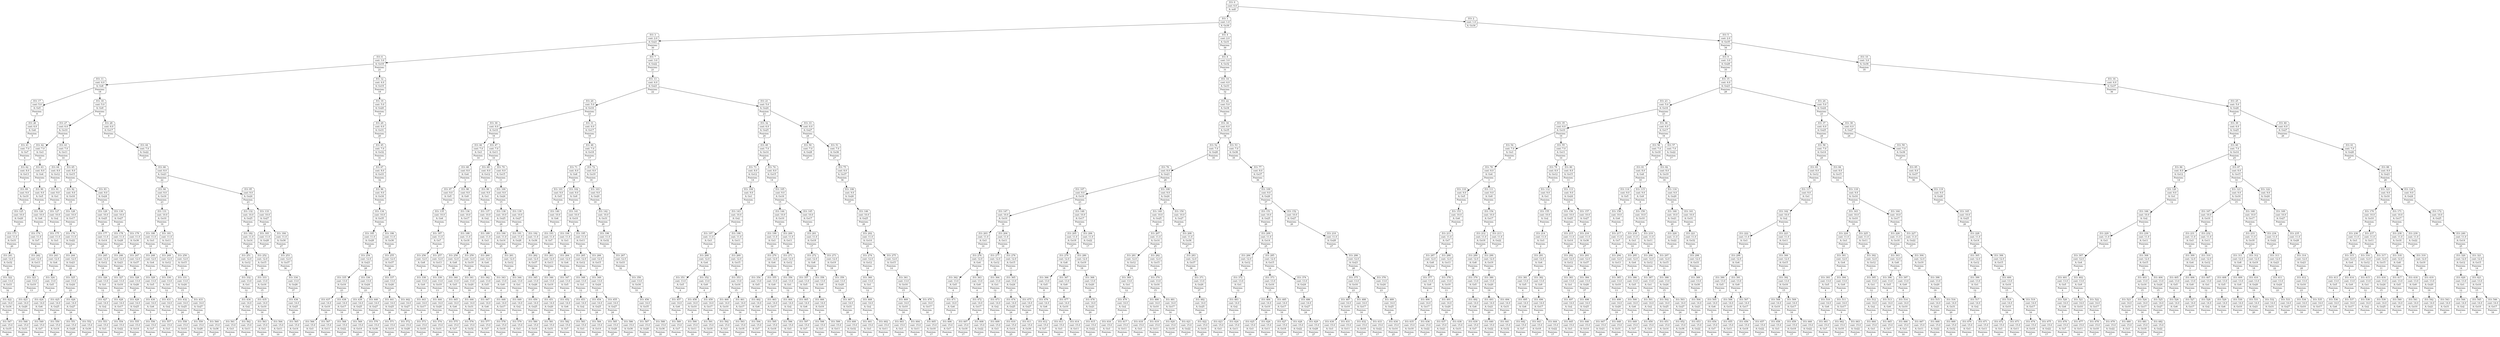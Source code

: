 digraph g {
node [shape = Mrecord];
nodo0[label="{EO: 0|cost: 0.0|A: null}"]
nodo1[label="{EO: 1|cost: 1.0|A: Go30}"]
nodo3[label="{EO: 3|cost: 2.0|A: Go21|Posicion:\n30}"]
nodo6[label="{EO: 6|cost: 3.0|A: Go18|Posicion:\n21}"]
nodo11[label="{EO: 11|cost: 4.0|A: Go8|Posicion:\n18}"]
nodo17[label="{EO: 17|cost: 5.0|A: Go5|Posicion:\n8}"]
nodo26[label="{EO: 26|cost: 6.0|A: Go6|Posicion:\n5}"]
nodo41[label="{EO: 41|cost: 7.0|A: Go7|Posicion:\n6}"]
nodo62[label="{EO: 62|cost: 8.0|A: Go13|Posicion:\n7}"]
nodo89[label="{EO: 89|cost: 9.0|A: Go19|Posicion:\n13}"]
nodo125[label="{EO: 125|cost: 10.0|A: Go20|Posicion:\n19}"]
nodo173[label="{EO: 173|cost: 11.0|A: Go31|Posicion:\n20}"]
nodo241[label="{EO: 241|cost: 12.0|A: Go32|Posicion:\n31}"]
nodo322[label="{EO: 322|cost: 13.0|A: Go33|Posicion:\n32}"]
nodo422[label="{EO: 422|cost: 14.0|A: Go34|Posicion:\n33}"]
nodo547[label="{EO: 547|cost: 15.0|A: Go35|Posicion:\n34}"]

nodo422 -> nodo547;

nodo322 -> nodo422;

nodo241 -> nodo322;

nodo173 -> nodo241;

nodo125 -> nodo173;

nodo89 -> nodo125;

nodo62 -> nodo89;

nodo41 -> nodo62;

nodo26 -> nodo41;

nodo17 -> nodo26;

nodo11 -> nodo17;
nodo18[label="{EO: 18|cost: 5.0|A: Go9|Posicion:\n8}"]
nodo27[label="{EO: 27|cost: 6.0|A: Go10|Posicion:\n9}"]
nodo42[label="{EO: 42|cost: 7.0|A: Go3|Posicion:\n10}"]
nodo63[label="{EO: 63|cost: 8.0|A: Go4|Posicion:\n3}"]
nodo90[label="{EO: 90|cost: 9.0|A: Go5|Posicion:\n4}"]
nodo126[label="{EO: 126|cost: 10.0|A: Go6|Posicion:\n5}"]
nodo174[label="{EO: 174|cost: 11.0|A: Go7|Posicion:\n6}"]
nodo242[label="{EO: 242|cost: 12.0|A: Go13|Posicion:\n7}"]
nodo323[label="{EO: 323|cost: 13.0|A: Go19|Posicion:\n13}"]
nodo423[label="{EO: 423|cost: 14.0|A: Go20|Posicion:\n19}"]
nodo548[label="{EO: 548|cost: 15.0|A: Go31|Posicion:\n20}"]

nodo423 -> nodo548;

nodo323 -> nodo423;

nodo242 -> nodo323;

nodo174 -> nodo242;

nodo126 -> nodo174;

nodo90 -> nodo126;

nodo63 -> nodo90;

nodo42 -> nodo63;

nodo27 -> nodo42;
nodo43[label="{EO: 43|cost: 7.0|A: Go11|Posicion:\n10}"]
nodo64[label="{EO: 64|cost: 8.0|A: Go12|Posicion:\n11}"]
nodo91[label="{EO: 91|cost: 9.0|A: Go1|Posicion:\n12}"]
nodo127[label="{EO: 127|cost: 10.0|A: Go2|Posicion:\n1}"]
nodo175[label="{EO: 175|cost: 11.0|A: Go3|Posicion:\n2}"]
nodo243[label="{EO: 243|cost: 12.0|A: Go4|Posicion:\n3}"]
nodo324[label="{EO: 324|cost: 13.0|A: Go5|Posicion:\n4}"]
nodo424[label="{EO: 424|cost: 14.0|A: Go6|Posicion:\n5}"]
nodo549[label="{EO: 549|cost: 15.0|A: Go7|Posicion:\n6}"]

nodo424 -> nodo549;

nodo324 -> nodo424;

nodo243 -> nodo324;

nodo175 -> nodo243;

nodo127 -> nodo175;

nodo91 -> nodo127;

nodo64 -> nodo91;

nodo43 -> nodo64;
nodo65[label="{EO: 65|cost: 8.0|A: Go15|Posicion:\n11}"]
nodo92[label="{EO: 92|cost: 9.0|A: Go16|Posicion:\n15}"]
nodo128[label="{EO: 128|cost: 10.0|A: Go17|Posicion:\n16}"]
nodo176[label="{EO: 176|cost: 11.0|A: Go22|Posicion:\n17}"]
nodo244[label="{EO: 244|cost: 12.0|A: Go23|Posicion:\n22}"]
nodo325[label="{EO: 325|cost: 13.0|A: Go24|Posicion:\n23}"]
nodo425[label="{EO: 425|cost: 14.0|A: Go25|Posicion:\n24}"]
nodo550[label="{EO: 550|cost: 15.0|A: Go14|Posicion:\n25}"]

nodo425 -> nodo550;

nodo325 -> nodo425;
nodo426[label="{EO: 426|cost: 14.0|A: Go27|Posicion:\n24}"]
nodo551[label="{EO: 551|cost: 15.0|A: Go28|Posicion:\n27}"]

nodo426 -> nodo551;
nodo552[label="{EO: 552|cost: 15.0|A: Go36|Posicion:\n27}"]

nodo426 -> nodo552;

nodo325 -> nodo426;

nodo244 -> nodo325;

nodo176 -> nodo244;

nodo128 -> nodo176;

nodo92 -> nodo128;

nodo65 -> nodo92;
nodo93[label="{EO: 93|cost: 9.0|A: Go24|Posicion:\n15}"]
nodo129[label="{EO: 129|cost: 10.0|A: Go25|Posicion:\n24}"]
nodo177[label="{EO: 177|cost: 11.0|A: Go14|Posicion:\n25}"]
nodo245[label="{EO: 245|cost: 12.0|A: Go12|Posicion:\n14}"]
nodo326[label="{EO: 326|cost: 13.0|A: Go1|Posicion:\n12}"]
nodo427[label="{EO: 427|cost: 14.0|A: Go2|Posicion:\n1}"]
nodo553[label="{EO: 553|cost: 15.0|A: Go3|Posicion:\n2}"]

nodo427 -> nodo553;

nodo326 -> nodo427;

nodo245 -> nodo326;

nodo177 -> nodo245;

nodo129 -> nodo177;

nodo93 -> nodo129;
nodo130[label="{EO: 130|cost: 10.0|A: Go27|Posicion:\n24}"]
nodo178[label="{EO: 178|cost: 11.0|A: Go28|Posicion:\n27}"]
nodo246[label="{EO: 246|cost: 12.0|A: Go23|Posicion:\n28}"]
nodo327[label="{EO: 327|cost: 13.0|A: Go16|Posicion:\n23}"]
nodo428[label="{EO: 428|cost: 14.0|A: Go17|Posicion:\n16}"]
nodo554[label="{EO: 554|cost: 15.0|A: Go22|Posicion:\n17}"]

nodo428 -> nodo554;

nodo327 -> nodo428;

nodo246 -> nodo327;

nodo178 -> nodo246;

nodo130 -> nodo178;
nodo179[label="{EO: 179|cost: 11.0|A: Go36|Posicion:\n27}"]
nodo247[label="{EO: 247|cost: 12.0|A: Go37|Posicion:\n36}"]
nodo328[label="{EO: 328|cost: 13.0|A: Go26|Posicion:\n37}"]
nodo429[label="{EO: 429|cost: 14.0|A: Go25|Posicion:\n26}"]
nodo555[label="{EO: 555|cost: 15.0|A: Go14|Posicion:\n25}"]

nodo429 -> nodo555;

nodo328 -> nodo429;

nodo247 -> nodo328;

nodo179 -> nodo247;

nodo130 -> nodo179;

nodo93 -> nodo130;

nodo65 -> nodo93;

nodo43 -> nodo65;

nodo27 -> nodo43;

nodo18 -> nodo27;
nodo28[label="{EO: 28|cost: 6.0|A: Go17|Posicion:\n9}"]
nodo44[label="{EO: 44|cost: 7.0|A: Go22|Posicion:\n17}"]
nodo66[label="{EO: 66|cost: 8.0|A: Go23|Posicion:\n22}"]
nodo94[label="{EO: 94|cost: 9.0|A: Go16|Posicion:\n23}"]
nodo131[label="{EO: 131|cost: 10.0|A: Go10|Posicion:\n16}"]
nodo180[label="{EO: 180|cost: 11.0|A: Go3|Posicion:\n10}"]
nodo248[label="{EO: 248|cost: 12.0|A: Go4|Posicion:\n3}"]
nodo329[label="{EO: 329|cost: 13.0|A: Go5|Posicion:\n4}"]
nodo430[label="{EO: 430|cost: 14.0|A: Go6|Posicion:\n5}"]
nodo556[label="{EO: 556|cost: 15.0|A: Go7|Posicion:\n6}"]

nodo430 -> nodo556;

nodo329 -> nodo430;

nodo248 -> nodo329;

nodo180 -> nodo248;

nodo131 -> nodo180;
nodo181[label="{EO: 181|cost: 11.0|A: Go11|Posicion:\n10}"]
nodo249[label="{EO: 249|cost: 12.0|A: Go12|Posicion:\n11}"]
nodo330[label="{EO: 330|cost: 13.0|A: Go1|Posicion:\n12}"]
nodo431[label="{EO: 431|cost: 14.0|A: Go2|Posicion:\n1}"]
nodo557[label="{EO: 557|cost: 15.0|A: Go3|Posicion:\n2}"]

nodo431 -> nodo557;

nodo330 -> nodo431;

nodo249 -> nodo330;

nodo181 -> nodo249;
nodo250[label="{EO: 250|cost: 12.0|A: Go15|Posicion:\n11}"]
nodo331[label="{EO: 331|cost: 13.0|A: Go24|Posicion:\n15}"]
nodo432[label="{EO: 432|cost: 14.0|A: Go25|Posicion:\n24}"]
nodo558[label="{EO: 558|cost: 15.0|A: Go14|Posicion:\n25}"]

nodo432 -> nodo558;

nodo331 -> nodo432;
nodo433[label="{EO: 433|cost: 14.0|A: Go27|Posicion:\n24}"]
nodo559[label="{EO: 559|cost: 15.0|A: Go28|Posicion:\n27}"]

nodo433 -> nodo559;
nodo560[label="{EO: 560|cost: 15.0|A: Go36|Posicion:\n27}"]

nodo433 -> nodo560;

nodo331 -> nodo433;

nodo250 -> nodo331;

nodo181 -> nodo250;

nodo131 -> nodo181;

nodo94 -> nodo131;

nodo66 -> nodo94;
nodo95[label="{EO: 95|cost: 9.0|A: Go24|Posicion:\n23}"]
nodo132[label="{EO: 132|cost: 10.0|A: Go25|Posicion:\n24}"]
nodo182[label="{EO: 182|cost: 11.0|A: Go14|Posicion:\n25}"]
nodo251[label="{EO: 251|cost: 12.0|A: Go12|Posicion:\n14}"]
nodo332[label="{EO: 332|cost: 13.0|A: Go1|Posicion:\n12}"]
nodo434[label="{EO: 434|cost: 14.0|A: Go2|Posicion:\n1}"]
nodo561[label="{EO: 561|cost: 15.0|A: Go3|Posicion:\n2}"]

nodo434 -> nodo561;
nodo562[label="{EO: 562|cost: 15.0|A: Go11|Posicion:\n2}"]

nodo434 -> nodo562;

nodo332 -> nodo434;

nodo251 -> nodo332;

nodo182 -> nodo251;
nodo252[label="{EO: 252|cost: 12.0|A: Go15|Posicion:\n14}"]
nodo333[label="{EO: 333|cost: 13.0|A: Go16|Posicion:\n15}"]
nodo435[label="{EO: 435|cost: 14.0|A: Go10|Posicion:\n16}"]
nodo563[label="{EO: 563|cost: 15.0|A: Go3|Posicion:\n10}"]

nodo435 -> nodo563;
nodo564[label="{EO: 564|cost: 15.0|A: Go11|Posicion:\n10}"]

nodo435 -> nodo564;

nodo333 -> nodo435;

nodo252 -> nodo333;

nodo182 -> nodo252;

nodo132 -> nodo182;

nodo95 -> nodo132;
nodo133[label="{EO: 133|cost: 10.0|A: Go27|Posicion:\n24}"]
nodo183[label="{EO: 183|cost: 11.0|A: Go28|Posicion:\n27}"]

nodo133 -> nodo183;
nodo184[label="{EO: 184|cost: 11.0|A: Go36|Posicion:\n27}"]
nodo253[label="{EO: 253|cost: 12.0|A: Go37|Posicion:\n36}"]
nodo334[label="{EO: 334|cost: 13.0|A: Go26|Posicion:\n37}"]
nodo436[label="{EO: 436|cost: 14.0|A: Go25|Posicion:\n26}"]
nodo565[label="{EO: 565|cost: 15.0|A: Go14|Posicion:\n25}"]

nodo436 -> nodo565;

nodo334 -> nodo436;

nodo253 -> nodo334;

nodo184 -> nodo253;

nodo133 -> nodo184;

nodo95 -> nodo133;

nodo66 -> nodo95;

nodo44 -> nodo66;

nodo28 -> nodo44;

nodo18 -> nodo28;

nodo11 -> nodo18;

nodo6 -> nodo11;
nodo12[label="{EO: 12|cost: 4.0|A: Go19|Posicion:\n18}"]
nodo19[label="{EO: 19|cost: 5.0|A: Go20|Posicion:\n19}"]
nodo29[label="{EO: 29|cost: 6.0|A: Go31|Posicion:\n20}"]
nodo45[label="{EO: 45|cost: 7.0|A: Go32|Posicion:\n31}"]
nodo67[label="{EO: 67|cost: 8.0|A: Go33|Posicion:\n32}"]
nodo96[label="{EO: 96|cost: 9.0|A: Go34|Posicion:\n33}"]
nodo134[label="{EO: 134|cost: 10.0|A: Go35|Posicion:\n34}"]
nodo185[label="{EO: 185|cost: 11.0|A: Go28|Posicion:\n35}"]
nodo254[label="{EO: 254|cost: 12.0|A: Go23|Posicion:\n28}"]
nodo335[label="{EO: 335|cost: 13.0|A: Go16|Posicion:\n23}"]
nodo437[label="{EO: 437|cost: 14.0|A: Go10|Posicion:\n16}"]
nodo566[label="{EO: 566|cost: 15.0|A: Go3|Posicion:\n10}"]

nodo437 -> nodo566;
nodo567[label="{EO: 567|cost: 15.0|A: Go11|Posicion:\n10}"]

nodo437 -> nodo567;

nodo335 -> nodo437;
nodo438[label="{EO: 438|cost: 14.0|A: Go17|Posicion:\n16}"]
nodo568[label="{EO: 568|cost: 15.0|A: Go22|Posicion:\n17}"]

nodo438 -> nodo568;

nodo335 -> nodo438;

nodo254 -> nodo335;
nodo336[label="{EO: 336|cost: 13.0|A: Go24|Posicion:\n23}"]
nodo439[label="{EO: 439|cost: 14.0|A: Go25|Posicion:\n24}"]
nodo569[label="{EO: 569|cost: 15.0|A: Go14|Posicion:\n25}"]

nodo439 -> nodo569;

nodo336 -> nodo439;
nodo440[label="{EO: 440|cost: 14.0|A: Go27|Posicion:\n24}"]
nodo570[label="{EO: 570|cost: 15.0|A: Go36|Posicion:\n27}"]

nodo440 -> nodo570;

nodo336 -> nodo440;

nodo254 -> nodo336;

nodo185 -> nodo254;

nodo134 -> nodo185;
nodo186[label="{EO: 186|cost: 11.0|A: Go36|Posicion:\n35}"]
nodo255[label="{EO: 255|cost: 12.0|A: Go37|Posicion:\n36}"]
nodo337[label="{EO: 337|cost: 13.0|A: Go26|Posicion:\n37}"]
nodo441[label="{EO: 441|cost: 14.0|A: Go25|Posicion:\n26}"]
nodo571[label="{EO: 571|cost: 15.0|A: Go14|Posicion:\n25}"]

nodo441 -> nodo571;

nodo337 -> nodo441;
nodo442[label="{EO: 442|cost: 14.0|A: Go27|Posicion:\n26}"]
nodo572[label="{EO: 572|cost: 15.0|A: Go28|Posicion:\n27}"]

nodo442 -> nodo572;

nodo337 -> nodo442;

nodo255 -> nodo337;

nodo186 -> nodo255;

nodo134 -> nodo186;

nodo96 -> nodo134;

nodo67 -> nodo96;

nodo45 -> nodo67;

nodo29 -> nodo45;

nodo19 -> nodo29;

nodo12 -> nodo19;

nodo6 -> nodo12;

nodo3 -> nodo6;
nodo7[label="{EO: 7|cost: 3.0|A: Go22|Posicion:\n21}"]
nodo13[label="{EO: 13|cost: 4.0|A: Go23|Posicion:\n22}"]
nodo20[label="{EO: 20|cost: 5.0|A: Go16|Posicion:\n23}"]
nodo30[label="{EO: 30|cost: 6.0|A: Go10|Posicion:\n16}"]
nodo46[label="{EO: 46|cost: 7.0|A: Go3|Posicion:\n10}"]
nodo68[label="{EO: 68|cost: 8.0|A: Go4|Posicion:\n3}"]
nodo97[label="{EO: 97|cost: 9.0|A: Go5|Posicion:\n4}"]
nodo135[label="{EO: 135|cost: 10.0|A: Go6|Posicion:\n5}"]
nodo187[label="{EO: 187|cost: 11.0|A: Go7|Posicion:\n6}"]
nodo256[label="{EO: 256|cost: 12.0|A: Go8|Posicion:\n7}"]
nodo338[label="{EO: 338|cost: 13.0|A: Go9|Posicion:\n8}"]
nodo443[label="{EO: 443|cost: 14.0|A: Go17|Posicion:\n9}"]
nodo573[label="{EO: 573|cost: 15.0|A: Go18|Posicion:\n17}"]

nodo443 -> nodo573;

nodo338 -> nodo443;

nodo256 -> nodo338;

nodo187 -> nodo256;
nodo257[label="{EO: 257|cost: 12.0|A: Go13|Posicion:\n7}"]
nodo339[label="{EO: 339|cost: 13.0|A: Go19|Posicion:\n13}"]
nodo444[label="{EO: 444|cost: 14.0|A: Go20|Posicion:\n19}"]
nodo574[label="{EO: 574|cost: 15.0|A: Go31|Posicion:\n20}"]

nodo444 -> nodo574;

nodo339 -> nodo444;

nodo257 -> nodo339;

nodo187 -> nodo257;

nodo135 -> nodo187;

nodo97 -> nodo135;

nodo68 -> nodo97;
nodo98[label="{EO: 98|cost: 9.0|A: Go9|Posicion:\n4}"]
nodo136[label="{EO: 136|cost: 10.0|A: Go17|Posicion:\n9}"]
nodo188[label="{EO: 188|cost: 11.0|A: Go18|Posicion:\n17}"]
nodo258[label="{EO: 258|cost: 12.0|A: Go8|Posicion:\n18}"]
nodo340[label="{EO: 340|cost: 13.0|A: Go5|Posicion:\n8}"]
nodo445[label="{EO: 445|cost: 14.0|A: Go6|Posicion:\n5}"]
nodo575[label="{EO: 575|cost: 15.0|A: Go7|Posicion:\n6}"]

nodo445 -> nodo575;

nodo340 -> nodo445;

nodo258 -> nodo340;

nodo188 -> nodo258;
nodo259[label="{EO: 259|cost: 12.0|A: Go19|Posicion:\n18}"]
nodo341[label="{EO: 341|cost: 13.0|A: Go20|Posicion:\n19}"]
nodo446[label="{EO: 446|cost: 14.0|A: Go31|Posicion:\n20}"]
nodo576[label="{EO: 576|cost: 15.0|A: Go32|Posicion:\n31}"]

nodo446 -> nodo576;

nodo341 -> nodo446;

nodo259 -> nodo341;

nodo188 -> nodo259;

nodo136 -> nodo188;

nodo98 -> nodo136;

nodo68 -> nodo98;

nodo46 -> nodo68;

nodo30 -> nodo46;
nodo47[label="{EO: 47|cost: 7.0|A: Go11|Posicion:\n10}"]
nodo69[label="{EO: 69|cost: 8.0|A: Go12|Posicion:\n11}"]
nodo99[label="{EO: 99|cost: 9.0|A: Go1|Posicion:\n12}"]
nodo137[label="{EO: 137|cost: 10.0|A: Go2|Posicion:\n1}"]
nodo189[label="{EO: 189|cost: 11.0|A: Go3|Posicion:\n2}"]
nodo260[label="{EO: 260|cost: 12.0|A: Go4|Posicion:\n3}"]
nodo342[label="{EO: 342|cost: 13.0|A: Go5|Posicion:\n4}"]
nodo447[label="{EO: 447|cost: 14.0|A: Go6|Posicion:\n5}"]
nodo577[label="{EO: 577|cost: 15.0|A: Go7|Posicion:\n6}"]

nodo447 -> nodo577;

nodo342 -> nodo447;

nodo260 -> nodo342;
nodo343[label="{EO: 343|cost: 13.0|A: Go9|Posicion:\n4}"]
nodo448[label="{EO: 448|cost: 14.0|A: Go17|Posicion:\n9}"]
nodo578[label="{EO: 578|cost: 15.0|A: Go18|Posicion:\n17}"]

nodo448 -> nodo578;

nodo343 -> nodo448;

nodo260 -> nodo343;

nodo189 -> nodo260;

nodo137 -> nodo189;

nodo99 -> nodo137;

nodo69 -> nodo99;

nodo47 -> nodo69;
nodo70[label="{EO: 70|cost: 8.0|A: Go15|Posicion:\n11}"]
nodo100[label="{EO: 100|cost: 9.0|A: Go24|Posicion:\n15}"]
nodo138[label="{EO: 138|cost: 10.0|A: Go25|Posicion:\n24}"]
nodo190[label="{EO: 190|cost: 11.0|A: Go14|Posicion:\n25}"]
nodo261[label="{EO: 261|cost: 12.0|A: Go12|Posicion:\n14}"]
nodo344[label="{EO: 344|cost: 13.0|A: Go1|Posicion:\n12}"]
nodo449[label="{EO: 449|cost: 14.0|A: Go2|Posicion:\n1}"]
nodo579[label="{EO: 579|cost: 15.0|A: Go3|Posicion:\n2}"]

nodo449 -> nodo579;

nodo344 -> nodo449;

nodo261 -> nodo344;

nodo190 -> nodo261;

nodo138 -> nodo190;

nodo100 -> nodo138;
nodo139[label="{EO: 139|cost: 10.0|A: Go27|Posicion:\n24}"]
nodo191[label="{EO: 191|cost: 11.0|A: Go28|Posicion:\n27}"]

nodo139 -> nodo191;
nodo192[label="{EO: 192|cost: 11.0|A: Go36|Posicion:\n27}"]
nodo262[label="{EO: 262|cost: 12.0|A: Go37|Posicion:\n36}"]
nodo345[label="{EO: 345|cost: 13.0|A: Go26|Posicion:\n37}"]
nodo450[label="{EO: 450|cost: 14.0|A: Go25|Posicion:\n26}"]
nodo580[label="{EO: 580|cost: 15.0|A: Go14|Posicion:\n25}"]

nodo450 -> nodo580;

nodo345 -> nodo450;

nodo262 -> nodo345;

nodo192 -> nodo262;

nodo139 -> nodo192;

nodo100 -> nodo139;

nodo70 -> nodo100;

nodo47 -> nodo70;

nodo30 -> nodo47;

nodo20 -> nodo30;
nodo31[label="{EO: 31|cost: 6.0|A: Go17|Posicion:\n16}"]
nodo48[label="{EO: 48|cost: 7.0|A: Go18|Posicion:\n17}"]
nodo71[label="{EO: 71|cost: 8.0|A: Go8|Posicion:\n18}"]
nodo101[label="{EO: 101|cost: 9.0|A: Go5|Posicion:\n8}"]
nodo140[label="{EO: 140|cost: 10.0|A: Go6|Posicion:\n5}"]
nodo193[label="{EO: 193|cost: 11.0|A: Go7|Posicion:\n6}"]
nodo263[label="{EO: 263|cost: 12.0|A: Go13|Posicion:\n7}"]
nodo346[label="{EO: 346|cost: 13.0|A: Go19|Posicion:\n13}"]
nodo451[label="{EO: 451|cost: 14.0|A: Go20|Posicion:\n19}"]
nodo581[label="{EO: 581|cost: 15.0|A: Go31|Posicion:\n20}"]

nodo451 -> nodo581;

nodo346 -> nodo451;

nodo263 -> nodo346;

nodo193 -> nodo263;

nodo140 -> nodo193;

nodo101 -> nodo140;

nodo71 -> nodo101;
nodo102[label="{EO: 102|cost: 9.0|A: Go9|Posicion:\n8}"]
nodo141[label="{EO: 141|cost: 10.0|A: Go10|Posicion:\n9}"]
nodo194[label="{EO: 194|cost: 11.0|A: Go3|Posicion:\n10}"]
nodo264[label="{EO: 264|cost: 12.0|A: Go4|Posicion:\n3}"]
nodo347[label="{EO: 347|cost: 13.0|A: Go5|Posicion:\n4}"]
nodo452[label="{EO: 452|cost: 14.0|A: Go6|Posicion:\n5}"]
nodo582[label="{EO: 582|cost: 15.0|A: Go7|Posicion:\n6}"]

nodo452 -> nodo582;

nodo347 -> nodo452;

nodo264 -> nodo347;

nodo194 -> nodo264;

nodo141 -> nodo194;
nodo195[label="{EO: 195|cost: 11.0|A: Go11|Posicion:\n10}"]
nodo265[label="{EO: 265|cost: 12.0|A: Go12|Posicion:\n11}"]
nodo348[label="{EO: 348|cost: 13.0|A: Go1|Posicion:\n12}"]
nodo453[label="{EO: 453|cost: 14.0|A: Go2|Posicion:\n1}"]
nodo583[label="{EO: 583|cost: 15.0|A: Go3|Posicion:\n2}"]

nodo453 -> nodo583;

nodo348 -> nodo453;

nodo265 -> nodo348;

nodo195 -> nodo265;
nodo266[label="{EO: 266|cost: 12.0|A: Go15|Posicion:\n11}"]
nodo349[label="{EO: 349|cost: 13.0|A: Go24|Posicion:\n15}"]
nodo454[label="{EO: 454|cost: 14.0|A: Go25|Posicion:\n24}"]
nodo584[label="{EO: 584|cost: 15.0|A: Go14|Posicion:\n25}"]

nodo454 -> nodo584;

nodo349 -> nodo454;
nodo455[label="{EO: 455|cost: 14.0|A: Go27|Posicion:\n24}"]
nodo585[label="{EO: 585|cost: 15.0|A: Go28|Posicion:\n27}"]

nodo455 -> nodo585;
nodo586[label="{EO: 586|cost: 15.0|A: Go36|Posicion:\n27}"]

nodo455 -> nodo586;

nodo349 -> nodo455;

nodo266 -> nodo349;

nodo195 -> nodo266;

nodo141 -> nodo195;

nodo102 -> nodo141;

nodo71 -> nodo102;

nodo48 -> nodo71;
nodo72[label="{EO: 72|cost: 8.0|A: Go19|Posicion:\n18}"]
nodo103[label="{EO: 103|cost: 9.0|A: Go20|Posicion:\n19}"]
nodo142[label="{EO: 142|cost: 10.0|A: Go31|Posicion:\n20}"]
nodo196[label="{EO: 196|cost: 11.0|A: Go32|Posicion:\n31}"]
nodo267[label="{EO: 267|cost: 12.0|A: Go33|Posicion:\n32}"]
nodo350[label="{EO: 350|cost: 13.0|A: Go34|Posicion:\n33}"]
nodo456[label="{EO: 456|cost: 14.0|A: Go35|Posicion:\n34}"]
nodo587[label="{EO: 587|cost: 15.0|A: Go28|Posicion:\n35}"]

nodo456 -> nodo587;
nodo588[label="{EO: 588|cost: 15.0|A: Go36|Posicion:\n35}"]

nodo456 -> nodo588;

nodo350 -> nodo456;

nodo267 -> nodo350;

nodo196 -> nodo267;

nodo142 -> nodo196;

nodo103 -> nodo142;

nodo72 -> nodo103;

nodo48 -> nodo72;

nodo31 -> nodo48;

nodo20 -> nodo31;

nodo13 -> nodo20;
nodo21[label="{EO: 21|cost: 5.0|A: Go24|Posicion:\n23}"]
nodo32[label="{EO: 32|cost: 6.0|A: Go25|Posicion:\n24}"]
nodo49[label="{EO: 49|cost: 7.0|A: Go14|Posicion:\n25}"]
nodo73[label="{EO: 73|cost: 8.0|A: Go12|Posicion:\n14}"]
nodo104[label="{EO: 104|cost: 9.0|A: Go1|Posicion:\n12}"]
nodo143[label="{EO: 143|cost: 10.0|A: Go2|Posicion:\n1}"]
nodo197[label="{EO: 197|cost: 11.0|A: Go3|Posicion:\n2}"]
nodo268[label="{EO: 268|cost: 12.0|A: Go4|Posicion:\n3}"]
nodo351[label="{EO: 351|cost: 13.0|A: Go5|Posicion:\n4}"]
nodo457[label="{EO: 457|cost: 14.0|A: Go6|Posicion:\n5}"]
nodo589[label="{EO: 589|cost: 15.0|A: Go7|Posicion:\n6}"]

nodo457 -> nodo589;

nodo351 -> nodo457;

nodo268 -> nodo351;
nodo352[label="{EO: 352|cost: 13.0|A: Go9|Posicion:\n4}"]
nodo458[label="{EO: 458|cost: 14.0|A: Go10|Posicion:\n9}"]
nodo590[label="{EO: 590|cost: 15.0|A: Go11|Posicion:\n10}"]

nodo458 -> nodo590;

nodo352 -> nodo458;
nodo459[label="{EO: 459|cost: 14.0|A: Go17|Posicion:\n9}"]
nodo591[label="{EO: 591|cost: 15.0|A: Go18|Posicion:\n17}"]

nodo459 -> nodo591;

nodo352 -> nodo459;

nodo268 -> nodo352;

nodo197 -> nodo268;

nodo143 -> nodo197;
nodo198[label="{EO: 198|cost: 11.0|A: Go11|Posicion:\n2}"]
nodo269[label="{EO: 269|cost: 12.0|A: Go15|Posicion:\n11}"]
nodo353[label="{EO: 353|cost: 13.0|A: Go16|Posicion:\n15}"]
nodo460[label="{EO: 460|cost: 14.0|A: Go10|Posicion:\n16}"]
nodo592[label="{EO: 592|cost: 15.0|A: Go3|Posicion:\n10}"]

nodo460 -> nodo592;

nodo353 -> nodo460;
nodo461[label="{EO: 461|cost: 14.0|A: Go17|Posicion:\n16}"]
nodo593[label="{EO: 593|cost: 15.0|A: Go18|Posicion:\n17}"]

nodo461 -> nodo593;

nodo353 -> nodo461;

nodo269 -> nodo353;

nodo198 -> nodo269;

nodo143 -> nodo198;

nodo104 -> nodo143;

nodo73 -> nodo104;

nodo49 -> nodo73;
nodo74[label="{EO: 74|cost: 8.0|A: Go15|Posicion:\n14}"]
nodo105[label="{EO: 105|cost: 9.0|A: Go16|Posicion:\n15}"]
nodo144[label="{EO: 144|cost: 10.0|A: Go10|Posicion:\n16}"]
nodo199[label="{EO: 199|cost: 11.0|A: Go3|Posicion:\n10}"]
nodo270[label="{EO: 270|cost: 12.0|A: Go4|Posicion:\n3}"]
nodo354[label="{EO: 354|cost: 13.0|A: Go5|Posicion:\n4}"]
nodo462[label="{EO: 462|cost: 14.0|A: Go6|Posicion:\n5}"]
nodo594[label="{EO: 594|cost: 15.0|A: Go7|Posicion:\n6}"]

nodo462 -> nodo594;

nodo354 -> nodo462;

nodo270 -> nodo354;
nodo355[label="{EO: 355|cost: 13.0|A: Go9|Posicion:\n4}"]
nodo463[label="{EO: 463|cost: 14.0|A: Go17|Posicion:\n9}"]
nodo595[label="{EO: 595|cost: 15.0|A: Go18|Posicion:\n17}"]

nodo463 -> nodo595;

nodo355 -> nodo463;

nodo270 -> nodo355;

nodo199 -> nodo270;

nodo144 -> nodo199;
nodo200[label="{EO: 200|cost: 11.0|A: Go11|Posicion:\n10}"]
nodo271[label="{EO: 271|cost: 12.0|A: Go12|Posicion:\n11}"]
nodo356[label="{EO: 356|cost: 13.0|A: Go1|Posicion:\n12}"]
nodo464[label="{EO: 464|cost: 14.0|A: Go2|Posicion:\n1}"]
nodo596[label="{EO: 596|cost: 15.0|A: Go3|Posicion:\n2}"]

nodo464 -> nodo596;

nodo356 -> nodo464;

nodo271 -> nodo356;

nodo200 -> nodo271;

nodo144 -> nodo200;

nodo105 -> nodo144;
nodo145[label="{EO: 145|cost: 10.0|A: Go17|Posicion:\n16}"]
nodo201[label="{EO: 201|cost: 11.0|A: Go18|Posicion:\n17}"]
nodo272[label="{EO: 272|cost: 12.0|A: Go8|Posicion:\n18}"]
nodo357[label="{EO: 357|cost: 13.0|A: Go5|Posicion:\n8}"]
nodo465[label="{EO: 465|cost: 14.0|A: Go6|Posicion:\n5}"]
nodo597[label="{EO: 597|cost: 15.0|A: Go7|Posicion:\n6}"]

nodo465 -> nodo597;

nodo357 -> nodo465;

nodo272 -> nodo357;
nodo358[label="{EO: 358|cost: 13.0|A: Go9|Posicion:\n8}"]
nodo466[label="{EO: 466|cost: 14.0|A: Go10|Posicion:\n9}"]
nodo598[label="{EO: 598|cost: 15.0|A: Go3|Posicion:\n10}"]

nodo466 -> nodo598;
nodo599[label="{EO: 599|cost: 15.0|A: Go11|Posicion:\n10}"]

nodo466 -> nodo599;

nodo358 -> nodo466;

nodo272 -> nodo358;

nodo201 -> nodo272;
nodo273[label="{EO: 273|cost: 12.0|A: Go19|Posicion:\n18}"]
nodo359[label="{EO: 359|cost: 13.0|A: Go20|Posicion:\n19}"]
nodo467[label="{EO: 467|cost: 14.0|A: Go31|Posicion:\n20}"]
nodo600[label="{EO: 600|cost: 15.0|A: Go32|Posicion:\n31}"]

nodo467 -> nodo600;

nodo359 -> nodo467;

nodo273 -> nodo359;

nodo201 -> nodo273;

nodo145 -> nodo201;

nodo105 -> nodo145;

nodo74 -> nodo105;

nodo49 -> nodo74;

nodo32 -> nodo49;

nodo21 -> nodo32;
nodo33[label="{EO: 33|cost: 6.0|A: Go27|Posicion:\n24}"]
nodo50[label="{EO: 50|cost: 7.0|A: Go28|Posicion:\n27}"]

nodo33 -> nodo50;
nodo51[label="{EO: 51|cost: 7.0|A: Go36|Posicion:\n27}"]
nodo75[label="{EO: 75|cost: 8.0|A: Go37|Posicion:\n36}"]
nodo106[label="{EO: 106|cost: 9.0|A: Go26|Posicion:\n37}"]
nodo146[label="{EO: 146|cost: 10.0|A: Go25|Posicion:\n26}"]
nodo202[label="{EO: 202|cost: 11.0|A: Go14|Posicion:\n25}"]
nodo274[label="{EO: 274|cost: 12.0|A: Go12|Posicion:\n14}"]
nodo360[label="{EO: 360|cost: 13.0|A: Go1|Posicion:\n12}"]
nodo468[label="{EO: 468|cost: 14.0|A: Go2|Posicion:\n1}"]
nodo601[label="{EO: 601|cost: 15.0|A: Go3|Posicion:\n2}"]

nodo468 -> nodo601;
nodo602[label="{EO: 602|cost: 15.0|A: Go11|Posicion:\n2}"]

nodo468 -> nodo602;

nodo360 -> nodo468;

nodo274 -> nodo360;

nodo202 -> nodo274;
nodo275[label="{EO: 275|cost: 12.0|A: Go15|Posicion:\n14}"]
nodo361[label="{EO: 361|cost: 13.0|A: Go16|Posicion:\n15}"]
nodo469[label="{EO: 469|cost: 14.0|A: Go10|Posicion:\n16}"]
nodo603[label="{EO: 603|cost: 15.0|A: Go3|Posicion:\n10}"]

nodo469 -> nodo603;
nodo604[label="{EO: 604|cost: 15.0|A: Go11|Posicion:\n10}"]

nodo469 -> nodo604;

nodo361 -> nodo469;
nodo470[label="{EO: 470|cost: 14.0|A: Go17|Posicion:\n16}"]
nodo605[label="{EO: 605|cost: 15.0|A: Go18|Posicion:\n17}"]

nodo470 -> nodo605;

nodo361 -> nodo470;

nodo275 -> nodo361;

nodo202 -> nodo275;

nodo146 -> nodo202;

nodo106 -> nodo146;

nodo75 -> nodo106;

nodo51 -> nodo75;

nodo33 -> nodo51;

nodo21 -> nodo33;

nodo13 -> nodo21;

nodo7 -> nodo13;

nodo3 -> nodo7;

nodo1 -> nodo3;
nodo4[label="{EO: 4|cost: 2.0|A: Go31|Posicion:\n30}"]
nodo8[label="{EO: 8|cost: 3.0|A: Go32|Posicion:\n31}"]
nodo14[label="{EO: 14|cost: 4.0|A: Go33|Posicion:\n32}"]
nodo22[label="{EO: 22|cost: 5.0|A: Go34|Posicion:\n33}"]
nodo34[label="{EO: 34|cost: 6.0|A: Go35|Posicion:\n34}"]
nodo52[label="{EO: 52|cost: 7.0|A: Go28|Posicion:\n35}"]
nodo76[label="{EO: 76|cost: 8.0|A: Go23|Posicion:\n28}"]
nodo107[label="{EO: 107|cost: 9.0|A: Go16|Posicion:\n23}"]
nodo147[label="{EO: 147|cost: 10.0|A: Go10|Posicion:\n16}"]
nodo203[label="{EO: 203|cost: 11.0|A: Go3|Posicion:\n10}"]
nodo276[label="{EO: 276|cost: 12.0|A: Go4|Posicion:\n3}"]
nodo362[label="{EO: 362|cost: 13.0|A: Go5|Posicion:\n4}"]
nodo471[label="{EO: 471|cost: 14.0|A: Go6|Posicion:\n5}"]
nodo606[label="{EO: 606|cost: 15.0|A: Go7|Posicion:\n6}"]

nodo471 -> nodo606;

nodo362 -> nodo471;

nodo276 -> nodo362;
nodo363[label="{EO: 363|cost: 13.0|A: Go9|Posicion:\n4}"]
nodo472[label="{EO: 472|cost: 14.0|A: Go17|Posicion:\n9}"]
nodo607[label="{EO: 607|cost: 15.0|A: Go18|Posicion:\n17}"]

nodo472 -> nodo607;
nodo608[label="{EO: 608|cost: 15.0|A: Go22|Posicion:\n17}"]

nodo472 -> nodo608;

nodo363 -> nodo472;

nodo276 -> nodo363;

nodo203 -> nodo276;

nodo147 -> nodo203;
nodo204[label="{EO: 204|cost: 11.0|A: Go11|Posicion:\n10}"]
nodo277[label="{EO: 277|cost: 12.0|A: Go12|Posicion:\n11}"]
nodo364[label="{EO: 364|cost: 13.0|A: Go1|Posicion:\n12}"]
nodo473[label="{EO: 473|cost: 14.0|A: Go2|Posicion:\n1}"]
nodo609[label="{EO: 609|cost: 15.0|A: Go3|Posicion:\n2}"]

nodo473 -> nodo609;

nodo364 -> nodo473;

nodo277 -> nodo364;

nodo204 -> nodo277;
nodo278[label="{EO: 278|cost: 12.0|A: Go15|Posicion:\n11}"]
nodo365[label="{EO: 365|cost: 13.0|A: Go24|Posicion:\n15}"]
nodo474[label="{EO: 474|cost: 14.0|A: Go25|Posicion:\n24}"]
nodo610[label="{EO: 610|cost: 15.0|A: Go14|Posicion:\n25}"]

nodo474 -> nodo610;

nodo365 -> nodo474;
nodo475[label="{EO: 475|cost: 14.0|A: Go27|Posicion:\n24}"]
nodo611[label="{EO: 611|cost: 15.0|A: Go36|Posicion:\n27}"]

nodo475 -> nodo611;

nodo365 -> nodo475;

nodo278 -> nodo365;

nodo204 -> nodo278;

nodo147 -> nodo204;

nodo107 -> nodo147;
nodo148[label="{EO: 148|cost: 10.0|A: Go17|Posicion:\n16}"]
nodo205[label="{EO: 205|cost: 11.0|A: Go18|Posicion:\n17}"]
nodo279[label="{EO: 279|cost: 12.0|A: Go8|Posicion:\n18}"]
nodo366[label="{EO: 366|cost: 13.0|A: Go5|Posicion:\n8}"]
nodo476[label="{EO: 476|cost: 14.0|A: Go6|Posicion:\n5}"]
nodo612[label="{EO: 612|cost: 15.0|A: Go7|Posicion:\n6}"]

nodo476 -> nodo612;

nodo366 -> nodo476;

nodo279 -> nodo366;
nodo367[label="{EO: 367|cost: 13.0|A: Go9|Posicion:\n8}"]
nodo477[label="{EO: 477|cost: 14.0|A: Go10|Posicion:\n9}"]
nodo613[label="{EO: 613|cost: 15.0|A: Go3|Posicion:\n10}"]

nodo477 -> nodo613;
nodo614[label="{EO: 614|cost: 15.0|A: Go11|Posicion:\n10}"]

nodo477 -> nodo614;

nodo367 -> nodo477;

nodo279 -> nodo367;

nodo205 -> nodo279;
nodo280[label="{EO: 280|cost: 12.0|A: Go19|Posicion:\n18}"]
nodo368[label="{EO: 368|cost: 13.0|A: Go20|Posicion:\n19}"]
nodo478[label="{EO: 478|cost: 14.0|A: Go21|Posicion:\n20}"]
nodo615[label="{EO: 615|cost: 15.0|A: Go22|Posicion:\n21}"]

nodo478 -> nodo615;

nodo368 -> nodo478;

nodo280 -> nodo368;

nodo205 -> nodo280;

nodo148 -> nodo205;
nodo206[label="{EO: 206|cost: 11.0|A: Go22|Posicion:\n17}"]

nodo148 -> nodo206;

nodo107 -> nodo148;

nodo76 -> nodo107;
nodo108[label="{EO: 108|cost: 9.0|A: Go24|Posicion:\n23}"]
nodo149[label="{EO: 149|cost: 10.0|A: Go25|Posicion:\n24}"]
nodo207[label="{EO: 207|cost: 11.0|A: Go14|Posicion:\n25}"]
nodo281[label="{EO: 281|cost: 12.0|A: Go12|Posicion:\n14}"]
nodo369[label="{EO: 369|cost: 13.0|A: Go1|Posicion:\n12}"]
nodo479[label="{EO: 479|cost: 14.0|A: Go2|Posicion:\n1}"]
nodo616[label="{EO: 616|cost: 15.0|A: Go3|Posicion:\n2}"]

nodo479 -> nodo616;
nodo617[label="{EO: 617|cost: 15.0|A: Go11|Posicion:\n2}"]

nodo479 -> nodo617;

nodo369 -> nodo479;

nodo281 -> nodo369;

nodo207 -> nodo281;
nodo282[label="{EO: 282|cost: 12.0|A: Go15|Posicion:\n14}"]
nodo370[label="{EO: 370|cost: 13.0|A: Go16|Posicion:\n15}"]
nodo480[label="{EO: 480|cost: 14.0|A: Go10|Posicion:\n16}"]
nodo618[label="{EO: 618|cost: 15.0|A: Go3|Posicion:\n10}"]

nodo480 -> nodo618;
nodo619[label="{EO: 619|cost: 15.0|A: Go11|Posicion:\n10}"]

nodo480 -> nodo619;

nodo370 -> nodo480;
nodo481[label="{EO: 481|cost: 14.0|A: Go17|Posicion:\n16}"]
nodo620[label="{EO: 620|cost: 15.0|A: Go18|Posicion:\n17}"]

nodo481 -> nodo620;
nodo621[label="{EO: 621|cost: 15.0|A: Go22|Posicion:\n17}"]

nodo481 -> nodo621;

nodo370 -> nodo481;

nodo282 -> nodo370;

nodo207 -> nodo282;

nodo149 -> nodo207;

nodo108 -> nodo149;
nodo150[label="{EO: 150|cost: 10.0|A: Go27|Posicion:\n24}"]
nodo208[label="{EO: 208|cost: 11.0|A: Go36|Posicion:\n27}"]
nodo283[label="{EO: 283|cost: 12.0|A: Go37|Posicion:\n36}"]
nodo371[label="{EO: 371|cost: 13.0|A: Go26|Posicion:\n37}"]
nodo482[label="{EO: 482|cost: 14.0|A: Go25|Posicion:\n26}"]
nodo622[label="{EO: 622|cost: 15.0|A: Go14|Posicion:\n25}"]

nodo482 -> nodo622;

nodo371 -> nodo482;

nodo283 -> nodo371;

nodo208 -> nodo283;

nodo150 -> nodo208;

nodo108 -> nodo150;

nodo76 -> nodo108;

nodo52 -> nodo76;

nodo34 -> nodo52;
nodo53[label="{EO: 53|cost: 7.0|A: Go36|Posicion:\n35}"]
nodo77[label="{EO: 77|cost: 8.0|A: Go37|Posicion:\n36}"]
nodo109[label="{EO: 109|cost: 9.0|A: Go26|Posicion:\n37}"]
nodo151[label="{EO: 151|cost: 10.0|A: Go25|Posicion:\n26}"]
nodo209[label="{EO: 209|cost: 11.0|A: Go14|Posicion:\n25}"]
nodo284[label="{EO: 284|cost: 12.0|A: Go12|Posicion:\n14}"]
nodo372[label="{EO: 372|cost: 13.0|A: Go1|Posicion:\n12}"]
nodo483[label="{EO: 483|cost: 14.0|A: Go2|Posicion:\n1}"]
nodo623[label="{EO: 623|cost: 15.0|A: Go3|Posicion:\n2}"]

nodo483 -> nodo623;
nodo624[label="{EO: 624|cost: 15.0|A: Go11|Posicion:\n2}"]

nodo483 -> nodo624;

nodo372 -> nodo483;

nodo284 -> nodo372;

nodo209 -> nodo284;
nodo285[label="{EO: 285|cost: 12.0|A: Go15|Posicion:\n14}"]
nodo373[label="{EO: 373|cost: 13.0|A: Go16|Posicion:\n15}"]
nodo484[label="{EO: 484|cost: 14.0|A: Go10|Posicion:\n16}"]
nodo625[label="{EO: 625|cost: 15.0|A: Go3|Posicion:\n10}"]

nodo484 -> nodo625;
nodo626[label="{EO: 626|cost: 15.0|A: Go11|Posicion:\n10}"]

nodo484 -> nodo626;

nodo373 -> nodo484;
nodo485[label="{EO: 485|cost: 14.0|A: Go17|Posicion:\n16}"]
nodo627[label="{EO: 627|cost: 15.0|A: Go18|Posicion:\n17}"]

nodo485 -> nodo627;
nodo628[label="{EO: 628|cost: 15.0|A: Go22|Posicion:\n17}"]

nodo485 -> nodo628;

nodo373 -> nodo485;

nodo285 -> nodo373;
nodo374[label="{EO: 374|cost: 13.0|A: Go24|Posicion:\n15}"]
nodo486[label="{EO: 486|cost: 14.0|A: Go27|Posicion:\n24}"]
nodo629[label="{EO: 629|cost: 15.0|A: Go28|Posicion:\n27}"]

nodo486 -> nodo629;

nodo374 -> nodo486;

nodo285 -> nodo374;

nodo209 -> nodo285;

nodo151 -> nodo209;

nodo109 -> nodo151;
nodo152[label="{EO: 152|cost: 10.0|A: Go27|Posicion:\n26}"]
nodo210[label="{EO: 210|cost: 11.0|A: Go28|Posicion:\n27}"]
nodo286[label="{EO: 286|cost: 12.0|A: Go23|Posicion:\n28}"]
nodo375[label="{EO: 375|cost: 13.0|A: Go16|Posicion:\n23}"]
nodo487[label="{EO: 487|cost: 14.0|A: Go10|Posicion:\n16}"]
nodo630[label="{EO: 630|cost: 15.0|A: Go3|Posicion:\n10}"]

nodo487 -> nodo630;
nodo631[label="{EO: 631|cost: 15.0|A: Go11|Posicion:\n10}"]

nodo487 -> nodo631;

nodo375 -> nodo487;
nodo488[label="{EO: 488|cost: 14.0|A: Go17|Posicion:\n16}"]
nodo632[label="{EO: 632|cost: 15.0|A: Go18|Posicion:\n17}"]

nodo488 -> nodo632;
nodo633[label="{EO: 633|cost: 15.0|A: Go22|Posicion:\n17}"]

nodo488 -> nodo633;

nodo375 -> nodo488;

nodo286 -> nodo375;
nodo376[label="{EO: 376|cost: 13.0|A: Go24|Posicion:\n23}"]
nodo489[label="{EO: 489|cost: 14.0|A: Go25|Posicion:\n24}"]
nodo634[label="{EO: 634|cost: 15.0|A: Go14|Posicion:\n25}"]

nodo489 -> nodo634;

nodo376 -> nodo489;

nodo286 -> nodo376;

nodo210 -> nodo286;

nodo152 -> nodo210;

nodo109 -> nodo152;

nodo77 -> nodo109;

nodo53 -> nodo77;

nodo34 -> nodo53;

nodo22 -> nodo34;

nodo14 -> nodo22;

nodo8 -> nodo14;

nodo4 -> nodo8;

nodo1 -> nodo4;

nodo0 -> nodo1;
nodo2[label="{EO: 2|cost: 1.0|A: Go34}"]
nodo5[label="{EO: 5|cost: 2.0|A: Go35|Posicion:\n34}"]
nodo9[label="{EO: 9|cost: 3.0|A: Go28|Posicion:\n35}"]
nodo15[label="{EO: 15|cost: 4.0|A: Go23|Posicion:\n28}"]
nodo23[label="{EO: 23|cost: 5.0|A: Go16|Posicion:\n23}"]
nodo35[label="{EO: 35|cost: 6.0|A: Go10|Posicion:\n16}"]
nodo54[label="{EO: 54|cost: 7.0|A: Go3|Posicion:\n10}"]
nodo78[label="{EO: 78|cost: 8.0|A: Go4|Posicion:\n3}"]
nodo110[label="{EO: 110|cost: 9.0|A: Go5|Posicion:\n4}"]
nodo153[label="{EO: 153|cost: 10.0|A: Go6|Posicion:\n5}"]
nodo211[label="{EO: 211|cost: 11.0|A: Go7|Posicion:\n6}"]
nodo287[label="{EO: 287|cost: 12.0|A: Go8|Posicion:\n7}"]
nodo377[label="{EO: 377|cost: 13.0|A: Go9|Posicion:\n8}"]
nodo490[label="{EO: 490|cost: 14.0|A: Go17|Posicion:\n9}"]
nodo635[label="{EO: 635|cost: 15.0|A: Go18|Posicion:\n17}"]

nodo490 -> nodo635;
nodo636[label="{EO: 636|cost: 15.0|A: Go22|Posicion:\n17}"]

nodo490 -> nodo636;

nodo377 -> nodo490;

nodo287 -> nodo377;

nodo211 -> nodo287;
nodo288[label="{EO: 288|cost: 12.0|A: Go13|Posicion:\n7}"]
nodo378[label="{EO: 378|cost: 13.0|A: Go19|Posicion:\n13}"]
nodo491[label="{EO: 491|cost: 14.0|A: Go20|Posicion:\n19}"]
nodo637[label="{EO: 637|cost: 15.0|A: Go21|Posicion:\n20}"]

nodo491 -> nodo637;
nodo638[label="{EO: 638|cost: 15.0|A: Go31|Posicion:\n20}"]

nodo491 -> nodo638;

nodo378 -> nodo491;

nodo288 -> nodo378;

nodo211 -> nodo288;

nodo153 -> nodo211;

nodo110 -> nodo153;

nodo78 -> nodo110;
nodo111[label="{EO: 111|cost: 9.0|A: Go9|Posicion:\n4}"]
nodo154[label="{EO: 154|cost: 10.0|A: Go17|Posicion:\n9}"]
nodo212[label="{EO: 212|cost: 11.0|A: Go18|Posicion:\n17}"]
nodo289[label="{EO: 289|cost: 12.0|A: Go8|Posicion:\n18}"]
nodo379[label="{EO: 379|cost: 13.0|A: Go5|Posicion:\n8}"]
nodo492[label="{EO: 492|cost: 14.0|A: Go6|Posicion:\n5}"]
nodo639[label="{EO: 639|cost: 15.0|A: Go7|Posicion:\n6}"]

nodo492 -> nodo639;

nodo379 -> nodo492;

nodo289 -> nodo379;

nodo212 -> nodo289;
nodo290[label="{EO: 290|cost: 12.0|A: Go19|Posicion:\n18}"]
nodo380[label="{EO: 380|cost: 13.0|A: Go20|Posicion:\n19}"]
nodo493[label="{EO: 493|cost: 14.0|A: Go21|Posicion:\n20}"]
nodo640[label="{EO: 640|cost: 15.0|A: Go22|Posicion:\n21}"]

nodo493 -> nodo640;

nodo380 -> nodo493;
nodo494[label="{EO: 494|cost: 14.0|A: Go31|Posicion:\n20}"]
nodo641[label="{EO: 641|cost: 15.0|A: Go32|Posicion:\n31}"]

nodo494 -> nodo641;

nodo380 -> nodo494;

nodo290 -> nodo380;

nodo212 -> nodo290;

nodo154 -> nodo212;
nodo213[label="{EO: 213|cost: 11.0|A: Go22|Posicion:\n17}"]

nodo154 -> nodo213;

nodo111 -> nodo154;

nodo78 -> nodo111;

nodo54 -> nodo78;

nodo35 -> nodo54;
nodo55[label="{EO: 55|cost: 7.0|A: Go11|Posicion:\n10}"]
nodo79[label="{EO: 79|cost: 8.0|A: Go12|Posicion:\n11}"]
nodo112[label="{EO: 112|cost: 9.0|A: Go1|Posicion:\n12}"]
nodo155[label="{EO: 155|cost: 10.0|A: Go2|Posicion:\n1}"]
nodo214[label="{EO: 214|cost: 11.0|A: Go3|Posicion:\n2}"]
nodo291[label="{EO: 291|cost: 12.0|A: Go4|Posicion:\n3}"]
nodo381[label="{EO: 381|cost: 13.0|A: Go5|Posicion:\n4}"]
nodo495[label="{EO: 495|cost: 14.0|A: Go6|Posicion:\n5}"]
nodo642[label="{EO: 642|cost: 15.0|A: Go7|Posicion:\n6}"]

nodo495 -> nodo642;

nodo381 -> nodo495;

nodo291 -> nodo381;
nodo382[label="{EO: 382|cost: 13.0|A: Go9|Posicion:\n4}"]
nodo496[label="{EO: 496|cost: 14.0|A: Go17|Posicion:\n9}"]
nodo643[label="{EO: 643|cost: 15.0|A: Go18|Posicion:\n17}"]

nodo496 -> nodo643;
nodo644[label="{EO: 644|cost: 15.0|A: Go22|Posicion:\n17}"]

nodo496 -> nodo644;

nodo382 -> nodo496;

nodo291 -> nodo382;

nodo214 -> nodo291;

nodo155 -> nodo214;

nodo112 -> nodo155;

nodo79 -> nodo112;

nodo55 -> nodo79;
nodo80[label="{EO: 80|cost: 8.0|A: Go15|Posicion:\n11}"]
nodo113[label="{EO: 113|cost: 9.0|A: Go24|Posicion:\n15}"]
nodo156[label="{EO: 156|cost: 10.0|A: Go25|Posicion:\n24}"]
nodo215[label="{EO: 215|cost: 11.0|A: Go14|Posicion:\n25}"]
nodo292[label="{EO: 292|cost: 12.0|A: Go12|Posicion:\n14}"]
nodo383[label="{EO: 383|cost: 13.0|A: Go1|Posicion:\n12}"]
nodo497[label="{EO: 497|cost: 14.0|A: Go2|Posicion:\n1}"]
nodo645[label="{EO: 645|cost: 15.0|A: Go3|Posicion:\n2}"]

nodo497 -> nodo645;

nodo383 -> nodo497;

nodo292 -> nodo383;

nodo215 -> nodo292;

nodo156 -> nodo215;

nodo113 -> nodo156;
nodo157[label="{EO: 157|cost: 10.0|A: Go27|Posicion:\n24}"]
nodo216[label="{EO: 216|cost: 11.0|A: Go36|Posicion:\n27}"]
nodo293[label="{EO: 293|cost: 12.0|A: Go37|Posicion:\n36}"]
nodo384[label="{EO: 384|cost: 13.0|A: Go26|Posicion:\n37}"]
nodo498[label="{EO: 498|cost: 14.0|A: Go25|Posicion:\n26}"]
nodo646[label="{EO: 646|cost: 15.0|A: Go14|Posicion:\n25}"]

nodo498 -> nodo646;

nodo384 -> nodo498;

nodo293 -> nodo384;

nodo216 -> nodo293;

nodo157 -> nodo216;

nodo113 -> nodo157;

nodo80 -> nodo113;

nodo55 -> nodo80;

nodo35 -> nodo55;

nodo23 -> nodo35;
nodo36[label="{EO: 36|cost: 6.0|A: Go17|Posicion:\n16}"]
nodo56[label="{EO: 56|cost: 7.0|A: Go18|Posicion:\n17}"]
nodo81[label="{EO: 81|cost: 8.0|A: Go8|Posicion:\n18}"]
nodo114[label="{EO: 114|cost: 9.0|A: Go5|Posicion:\n8}"]
nodo158[label="{EO: 158|cost: 10.0|A: Go6|Posicion:\n5}"]
nodo217[label="{EO: 217|cost: 11.0|A: Go7|Posicion:\n6}"]
nodo294[label="{EO: 294|cost: 12.0|A: Go13|Posicion:\n7}"]
nodo385[label="{EO: 385|cost: 13.0|A: Go19|Posicion:\n13}"]
nodo499[label="{EO: 499|cost: 14.0|A: Go20|Posicion:\n19}"]
nodo647[label="{EO: 647|cost: 15.0|A: Go21|Posicion:\n20}"]

nodo499 -> nodo647;
nodo648[label="{EO: 648|cost: 15.0|A: Go31|Posicion:\n20}"]

nodo499 -> nodo648;

nodo385 -> nodo499;

nodo294 -> nodo385;

nodo217 -> nodo294;

nodo158 -> nodo217;

nodo114 -> nodo158;

nodo81 -> nodo114;
nodo115[label="{EO: 115|cost: 9.0|A: Go9|Posicion:\n8}"]
nodo159[label="{EO: 159|cost: 10.0|A: Go10|Posicion:\n9}"]
nodo218[label="{EO: 218|cost: 11.0|A: Go3|Posicion:\n10}"]
nodo295[label="{EO: 295|cost: 12.0|A: Go4|Posicion:\n3}"]
nodo386[label="{EO: 386|cost: 13.0|A: Go5|Posicion:\n4}"]
nodo500[label="{EO: 500|cost: 14.0|A: Go6|Posicion:\n5}"]
nodo649[label="{EO: 649|cost: 15.0|A: Go7|Posicion:\n6}"]

nodo500 -> nodo649;

nodo386 -> nodo500;

nodo295 -> nodo386;

nodo218 -> nodo295;

nodo159 -> nodo218;
nodo219[label="{EO: 219|cost: 11.0|A: Go11|Posicion:\n10}"]
nodo296[label="{EO: 296|cost: 12.0|A: Go12|Posicion:\n11}"]
nodo387[label="{EO: 387|cost: 13.0|A: Go1|Posicion:\n12}"]
nodo501[label="{EO: 501|cost: 14.0|A: Go2|Posicion:\n1}"]
nodo650[label="{EO: 650|cost: 15.0|A: Go3|Posicion:\n2}"]

nodo501 -> nodo650;

nodo387 -> nodo501;

nodo296 -> nodo387;

nodo219 -> nodo296;
nodo297[label="{EO: 297|cost: 12.0|A: Go15|Posicion:\n11}"]
nodo388[label="{EO: 388|cost: 13.0|A: Go24|Posicion:\n15}"]
nodo502[label="{EO: 502|cost: 14.0|A: Go25|Posicion:\n24}"]
nodo651[label="{EO: 651|cost: 15.0|A: Go14|Posicion:\n25}"]

nodo502 -> nodo651;

nodo388 -> nodo502;
nodo503[label="{EO: 503|cost: 14.0|A: Go27|Posicion:\n24}"]
nodo652[label="{EO: 652|cost: 15.0|A: Go36|Posicion:\n27}"]

nodo503 -> nodo652;

nodo388 -> nodo503;

nodo297 -> nodo388;

nodo219 -> nodo297;

nodo159 -> nodo219;

nodo115 -> nodo159;

nodo81 -> nodo115;

nodo56 -> nodo81;
nodo82[label="{EO: 82|cost: 8.0|A: Go19|Posicion:\n18}"]
nodo116[label="{EO: 116|cost: 9.0|A: Go20|Posicion:\n19}"]
nodo160[label="{EO: 160|cost: 10.0|A: Go21|Posicion:\n20}"]
nodo220[label="{EO: 220|cost: 11.0|A: Go22|Posicion:\n21}"]

nodo160 -> nodo220;

nodo116 -> nodo160;
nodo161[label="{EO: 161|cost: 10.0|A: Go31|Posicion:\n20}"]
nodo221[label="{EO: 221|cost: 11.0|A: Go32|Posicion:\n31}"]
nodo298[label="{EO: 298|cost: 12.0|A: Go33|Posicion:\n32}"]
nodo389[label="{EO: 389|cost: 13.0|A: Go30|Posicion:\n33}"]
nodo504[label="{EO: 504|cost: 14.0|A: Go21|Posicion:\n30}"]
nodo653[label="{EO: 653|cost: 15.0|A: Go22|Posicion:\n21}"]

nodo504 -> nodo653;

nodo389 -> nodo504;

nodo298 -> nodo389;

nodo221 -> nodo298;

nodo161 -> nodo221;

nodo116 -> nodo161;

nodo82 -> nodo116;

nodo56 -> nodo82;

nodo36 -> nodo56;
nodo57[label="{EO: 57|cost: 7.0|A: Go22|Posicion:\n17}"]

nodo36 -> nodo57;

nodo23 -> nodo36;

nodo15 -> nodo23;
nodo24[label="{EO: 24|cost: 5.0|A: Go24|Posicion:\n23}"]
nodo37[label="{EO: 37|cost: 6.0|A: Go25|Posicion:\n24}"]
nodo58[label="{EO: 58|cost: 7.0|A: Go14|Posicion:\n25}"]
nodo83[label="{EO: 83|cost: 8.0|A: Go12|Posicion:\n14}"]
nodo117[label="{EO: 117|cost: 9.0|A: Go1|Posicion:\n12}"]
nodo162[label="{EO: 162|cost: 10.0|A: Go2|Posicion:\n1}"]
nodo222[label="{EO: 222|cost: 11.0|A: Go3|Posicion:\n2}"]
nodo299[label="{EO: 299|cost: 12.0|A: Go4|Posicion:\n3}"]
nodo390[label="{EO: 390|cost: 13.0|A: Go5|Posicion:\n4}"]
nodo505[label="{EO: 505|cost: 14.0|A: Go6|Posicion:\n5}"]
nodo654[label="{EO: 654|cost: 15.0|A: Go7|Posicion:\n6}"]

nodo505 -> nodo654;

nodo390 -> nodo505;

nodo299 -> nodo390;
nodo391[label="{EO: 391|cost: 13.0|A: Go9|Posicion:\n4}"]
nodo506[label="{EO: 506|cost: 14.0|A: Go10|Posicion:\n9}"]
nodo655[label="{EO: 655|cost: 15.0|A: Go11|Posicion:\n10}"]

nodo506 -> nodo655;

nodo391 -> nodo506;
nodo507[label="{EO: 507|cost: 14.0|A: Go17|Posicion:\n9}"]
nodo656[label="{EO: 656|cost: 15.0|A: Go18|Posicion:\n17}"]

nodo507 -> nodo656;
nodo657[label="{EO: 657|cost: 15.0|A: Go22|Posicion:\n17}"]

nodo507 -> nodo657;

nodo391 -> nodo507;

nodo299 -> nodo391;

nodo222 -> nodo299;

nodo162 -> nodo222;
nodo223[label="{EO: 223|cost: 11.0|A: Go11|Posicion:\n2}"]
nodo300[label="{EO: 300|cost: 12.0|A: Go15|Posicion:\n11}"]
nodo392[label="{EO: 392|cost: 13.0|A: Go16|Posicion:\n15}"]
nodo508[label="{EO: 508|cost: 14.0|A: Go10|Posicion:\n16}"]
nodo658[label="{EO: 658|cost: 15.0|A: Go3|Posicion:\n10}"]

nodo508 -> nodo658;

nodo392 -> nodo508;
nodo509[label="{EO: 509|cost: 14.0|A: Go17|Posicion:\n16}"]
nodo659[label="{EO: 659|cost: 15.0|A: Go18|Posicion:\n17}"]

nodo509 -> nodo659;
nodo660[label="{EO: 660|cost: 15.0|A: Go22|Posicion:\n17}"]

nodo509 -> nodo660;

nodo392 -> nodo509;

nodo300 -> nodo392;

nodo223 -> nodo300;

nodo162 -> nodo223;

nodo117 -> nodo162;

nodo83 -> nodo117;

nodo58 -> nodo83;
nodo84[label="{EO: 84|cost: 8.0|A: Go15|Posicion:\n14}"]
nodo118[label="{EO: 118|cost: 9.0|A: Go16|Posicion:\n15}"]
nodo163[label="{EO: 163|cost: 10.0|A: Go10|Posicion:\n16}"]
nodo224[label="{EO: 224|cost: 11.0|A: Go3|Posicion:\n10}"]
nodo301[label="{EO: 301|cost: 12.0|A: Go4|Posicion:\n3}"]
nodo393[label="{EO: 393|cost: 13.0|A: Go5|Posicion:\n4}"]
nodo510[label="{EO: 510|cost: 14.0|A: Go6|Posicion:\n5}"]
nodo661[label="{EO: 661|cost: 15.0|A: Go7|Posicion:\n6}"]

nodo510 -> nodo661;

nodo393 -> nodo510;

nodo301 -> nodo393;
nodo394[label="{EO: 394|cost: 13.0|A: Go9|Posicion:\n4}"]
nodo511[label="{EO: 511|cost: 14.0|A: Go17|Posicion:\n9}"]
nodo662[label="{EO: 662|cost: 15.0|A: Go18|Posicion:\n17}"]

nodo511 -> nodo662;
nodo663[label="{EO: 663|cost: 15.0|A: Go22|Posicion:\n17}"]

nodo511 -> nodo663;

nodo394 -> nodo511;

nodo301 -> nodo394;

nodo224 -> nodo301;

nodo163 -> nodo224;
nodo225[label="{EO: 225|cost: 11.0|A: Go11|Posicion:\n10}"]
nodo302[label="{EO: 302|cost: 12.0|A: Go12|Posicion:\n11}"]
nodo395[label="{EO: 395|cost: 13.0|A: Go1|Posicion:\n12}"]
nodo512[label="{EO: 512|cost: 14.0|A: Go2|Posicion:\n1}"]
nodo664[label="{EO: 664|cost: 15.0|A: Go3|Posicion:\n2}"]

nodo512 -> nodo664;

nodo395 -> nodo512;

nodo302 -> nodo395;

nodo225 -> nodo302;

nodo163 -> nodo225;

nodo118 -> nodo163;
nodo164[label="{EO: 164|cost: 10.0|A: Go17|Posicion:\n16}"]
nodo226[label="{EO: 226|cost: 11.0|A: Go18|Posicion:\n17}"]
nodo303[label="{EO: 303|cost: 12.0|A: Go8|Posicion:\n18}"]
nodo396[label="{EO: 396|cost: 13.0|A: Go5|Posicion:\n8}"]
nodo513[label="{EO: 513|cost: 14.0|A: Go6|Posicion:\n5}"]
nodo665[label="{EO: 665|cost: 15.0|A: Go7|Posicion:\n6}"]

nodo513 -> nodo665;

nodo396 -> nodo513;

nodo303 -> nodo396;
nodo397[label="{EO: 397|cost: 13.0|A: Go9|Posicion:\n8}"]
nodo514[label="{EO: 514|cost: 14.0|A: Go10|Posicion:\n9}"]
nodo666[label="{EO: 666|cost: 15.0|A: Go3|Posicion:\n10}"]

nodo514 -> nodo666;
nodo667[label="{EO: 667|cost: 15.0|A: Go11|Posicion:\n10}"]

nodo514 -> nodo667;

nodo397 -> nodo514;

nodo303 -> nodo397;

nodo226 -> nodo303;
nodo304[label="{EO: 304|cost: 12.0|A: Go19|Posicion:\n18}"]
nodo398[label="{EO: 398|cost: 13.0|A: Go20|Posicion:\n19}"]
nodo515[label="{EO: 515|cost: 14.0|A: Go21|Posicion:\n20}"]
nodo668[label="{EO: 668|cost: 15.0|A: Go22|Posicion:\n21}"]

nodo515 -> nodo668;

nodo398 -> nodo515;
nodo516[label="{EO: 516|cost: 14.0|A: Go31|Posicion:\n20}"]
nodo669[label="{EO: 669|cost: 15.0|A: Go32|Posicion:\n31}"]

nodo516 -> nodo669;

nodo398 -> nodo516;

nodo304 -> nodo398;

nodo226 -> nodo304;

nodo164 -> nodo226;
nodo227[label="{EO: 227|cost: 11.0|A: Go22|Posicion:\n17}"]

nodo164 -> nodo227;

nodo118 -> nodo164;

nodo84 -> nodo118;

nodo58 -> nodo84;

nodo37 -> nodo58;

nodo24 -> nodo37;
nodo38[label="{EO: 38|cost: 6.0|A: Go27|Posicion:\n24}"]
nodo59[label="{EO: 59|cost: 7.0|A: Go36|Posicion:\n27}"]
nodo85[label="{EO: 85|cost: 8.0|A: Go37|Posicion:\n36}"]
nodo119[label="{EO: 119|cost: 9.0|A: Go26|Posicion:\n37}"]
nodo165[label="{EO: 165|cost: 10.0|A: Go25|Posicion:\n26}"]
nodo228[label="{EO: 228|cost: 11.0|A: Go14|Posicion:\n25}"]
nodo305[label="{EO: 305|cost: 12.0|A: Go12|Posicion:\n14}"]
nodo399[label="{EO: 399|cost: 13.0|A: Go1|Posicion:\n12}"]
nodo517[label="{EO: 517|cost: 14.0|A: Go2|Posicion:\n1}"]
nodo670[label="{EO: 670|cost: 15.0|A: Go3|Posicion:\n2}"]

nodo517 -> nodo670;
nodo671[label="{EO: 671|cost: 15.0|A: Go11|Posicion:\n2}"]

nodo517 -> nodo671;

nodo399 -> nodo517;

nodo305 -> nodo399;

nodo228 -> nodo305;
nodo306[label="{EO: 306|cost: 12.0|A: Go15|Posicion:\n14}"]
nodo400[label="{EO: 400|cost: 13.0|A: Go16|Posicion:\n15}"]
nodo518[label="{EO: 518|cost: 14.0|A: Go10|Posicion:\n16}"]
nodo672[label="{EO: 672|cost: 15.0|A: Go3|Posicion:\n10}"]

nodo518 -> nodo672;
nodo673[label="{EO: 673|cost: 15.0|A: Go11|Posicion:\n10}"]

nodo518 -> nodo673;

nodo400 -> nodo518;
nodo519[label="{EO: 519|cost: 14.0|A: Go17|Posicion:\n16}"]
nodo674[label="{EO: 674|cost: 15.0|A: Go18|Posicion:\n17}"]

nodo519 -> nodo674;
nodo675[label="{EO: 675|cost: 15.0|A: Go22|Posicion:\n17}"]

nodo519 -> nodo675;

nodo400 -> nodo519;

nodo306 -> nodo400;

nodo228 -> nodo306;

nodo165 -> nodo228;

nodo119 -> nodo165;

nodo85 -> nodo119;

nodo59 -> nodo85;

nodo38 -> nodo59;

nodo24 -> nodo38;

nodo15 -> nodo24;

nodo9 -> nodo15;

nodo5 -> nodo9;
nodo10[label="{EO: 10|cost: 3.0|A: Go36|Posicion:\n35}"]
nodo16[label="{EO: 16|cost: 4.0|A: Go37|Posicion:\n36}"]
nodo25[label="{EO: 25|cost: 5.0|A: Go26|Posicion:\n37}"]
nodo39[label="{EO: 39|cost: 6.0|A: Go25|Posicion:\n26}"]
nodo60[label="{EO: 60|cost: 7.0|A: Go14|Posicion:\n25}"]
nodo86[label="{EO: 86|cost: 8.0|A: Go12|Posicion:\n14}"]
nodo120[label="{EO: 120|cost: 9.0|A: Go1|Posicion:\n12}"]
nodo166[label="{EO: 166|cost: 10.0|A: Go2|Posicion:\n1}"]
nodo229[label="{EO: 229|cost: 11.0|A: Go3|Posicion:\n2}"]
nodo307[label="{EO: 307|cost: 12.0|A: Go4|Posicion:\n3}"]
nodo401[label="{EO: 401|cost: 13.0|A: Go5|Posicion:\n4}"]
nodo520[label="{EO: 520|cost: 14.0|A: Go6|Posicion:\n5}"]
nodo676[label="{EO: 676|cost: 15.0|A: Go7|Posicion:\n6}"]

nodo520 -> nodo676;

nodo401 -> nodo520;

nodo307 -> nodo401;
nodo402[label="{EO: 402|cost: 13.0|A: Go9|Posicion:\n4}"]
nodo521[label="{EO: 521|cost: 14.0|A: Go10|Posicion:\n9}"]
nodo677[label="{EO: 677|cost: 15.0|A: Go11|Posicion:\n10}"]

nodo521 -> nodo677;

nodo402 -> nodo521;
nodo522[label="{EO: 522|cost: 14.0|A: Go17|Posicion:\n9}"]
nodo678[label="{EO: 678|cost: 15.0|A: Go18|Posicion:\n17}"]

nodo522 -> nodo678;
nodo679[label="{EO: 679|cost: 15.0|A: Go22|Posicion:\n17}"]

nodo522 -> nodo679;

nodo402 -> nodo522;

nodo307 -> nodo402;

nodo229 -> nodo307;

nodo166 -> nodo229;
nodo230[label="{EO: 230|cost: 11.0|A: Go11|Posicion:\n2}"]
nodo308[label="{EO: 308|cost: 12.0|A: Go15|Posicion:\n11}"]
nodo403[label="{EO: 403|cost: 13.0|A: Go16|Posicion:\n15}"]
nodo523[label="{EO: 523|cost: 14.0|A: Go10|Posicion:\n16}"]
nodo680[label="{EO: 680|cost: 15.0|A: Go3|Posicion:\n10}"]

nodo523 -> nodo680;

nodo403 -> nodo523;
nodo524[label="{EO: 524|cost: 14.0|A: Go17|Posicion:\n16}"]
nodo681[label="{EO: 681|cost: 15.0|A: Go18|Posicion:\n17}"]

nodo524 -> nodo681;
nodo682[label="{EO: 682|cost: 15.0|A: Go22|Posicion:\n17}"]

nodo524 -> nodo682;

nodo403 -> nodo524;

nodo308 -> nodo403;
nodo404[label="{EO: 404|cost: 13.0|A: Go24|Posicion:\n15}"]
nodo525[label="{EO: 525|cost: 14.0|A: Go27|Posicion:\n24}"]

nodo404 -> nodo525;

nodo308 -> nodo404;

nodo230 -> nodo308;

nodo166 -> nodo230;

nodo120 -> nodo166;

nodo86 -> nodo120;

nodo60 -> nodo86;
nodo87[label="{EO: 87|cost: 8.0|A: Go15|Posicion:\n14}"]
nodo121[label="{EO: 121|cost: 9.0|A: Go16|Posicion:\n15}"]
nodo167[label="{EO: 167|cost: 10.0|A: Go10|Posicion:\n16}"]
nodo231[label="{EO: 231|cost: 11.0|A: Go3|Posicion:\n10}"]
nodo309[label="{EO: 309|cost: 12.0|A: Go4|Posicion:\n3}"]
nodo405[label="{EO: 405|cost: 13.0|A: Go5|Posicion:\n4}"]
nodo526[label="{EO: 526|cost: 14.0|A: Go6|Posicion:\n5}"]

nodo405 -> nodo526;

nodo309 -> nodo405;
nodo406[label="{EO: 406|cost: 13.0|A: Go9|Posicion:\n4}"]
nodo527[label="{EO: 527|cost: 14.0|A: Go17|Posicion:\n9}"]

nodo406 -> nodo527;

nodo309 -> nodo406;

nodo231 -> nodo309;

nodo167 -> nodo231;
nodo232[label="{EO: 232|cost: 11.0|A: Go11|Posicion:\n10}"]
nodo310[label="{EO: 310|cost: 12.0|A: Go12|Posicion:\n11}"]
nodo407[label="{EO: 407|cost: 13.0|A: Go1|Posicion:\n12}"]
nodo528[label="{EO: 528|cost: 14.0|A: Go2|Posicion:\n1}"]

nodo407 -> nodo528;

nodo310 -> nodo407;

nodo232 -> nodo310;

nodo167 -> nodo232;

nodo121 -> nodo167;
nodo168[label="{EO: 168|cost: 10.0|A: Go17|Posicion:\n16}"]
nodo233[label="{EO: 233|cost: 11.0|A: Go18|Posicion:\n17}"]
nodo311[label="{EO: 311|cost: 12.0|A: Go8|Posicion:\n18}"]
nodo408[label="{EO: 408|cost: 13.0|A: Go5|Posicion:\n8}"]
nodo529[label="{EO: 529|cost: 14.0|A: Go6|Posicion:\n5}"]

nodo408 -> nodo529;

nodo311 -> nodo408;
nodo409[label="{EO: 409|cost: 13.0|A: Go9|Posicion:\n8}"]
nodo530[label="{EO: 530|cost: 14.0|A: Go10|Posicion:\n9}"]

nodo409 -> nodo530;

nodo311 -> nodo409;

nodo233 -> nodo311;
nodo312[label="{EO: 312|cost: 12.0|A: Go19|Posicion:\n18}"]
nodo410[label="{EO: 410|cost: 13.0|A: Go20|Posicion:\n19}"]
nodo531[label="{EO: 531|cost: 14.0|A: Go21|Posicion:\n20}"]

nodo410 -> nodo531;
nodo532[label="{EO: 532|cost: 14.0|A: Go31|Posicion:\n20}"]

nodo410 -> nodo532;

nodo312 -> nodo410;

nodo233 -> nodo312;

nodo168 -> nodo233;
nodo234[label="{EO: 234|cost: 11.0|A: Go22|Posicion:\n17}"]
nodo313[label="{EO: 313|cost: 12.0|A: Go23|Posicion:\n22}"]
nodo411[label="{EO: 411|cost: 13.0|A: Go24|Posicion:\n23}"]
nodo533[label="{EO: 533|cost: 14.0|A: Go27|Posicion:\n24}"]

nodo411 -> nodo533;

nodo313 -> nodo411;

nodo234 -> nodo313;

nodo168 -> nodo234;

nodo121 -> nodo168;

nodo87 -> nodo121;
nodo122[label="{EO: 122|cost: 9.0|A: Go24|Posicion:\n15}"]
nodo169[label="{EO: 169|cost: 10.0|A: Go27|Posicion:\n24}"]
nodo235[label="{EO: 235|cost: 11.0|A: Go28|Posicion:\n27}"]
nodo314[label="{EO: 314|cost: 12.0|A: Go23|Posicion:\n28}"]
nodo412[label="{EO: 412|cost: 13.0|A: Go16|Posicion:\n23}"]
nodo534[label="{EO: 534|cost: 14.0|A: Go10|Posicion:\n16}"]

nodo412 -> nodo534;
nodo535[label="{EO: 535|cost: 14.0|A: Go17|Posicion:\n16}"]

nodo412 -> nodo535;

nodo314 -> nodo412;

nodo235 -> nodo314;

nodo169 -> nodo235;

nodo122 -> nodo169;

nodo87 -> nodo122;

nodo60 -> nodo87;

nodo39 -> nodo60;

nodo25 -> nodo39;
nodo40[label="{EO: 40|cost: 6.0|A: Go27|Posicion:\n26}"]
nodo61[label="{EO: 61|cost: 7.0|A: Go28|Posicion:\n27}"]
nodo88[label="{EO: 88|cost: 8.0|A: Go23|Posicion:\n28}"]
nodo123[label="{EO: 123|cost: 9.0|A: Go16|Posicion:\n23}"]
nodo170[label="{EO: 170|cost: 10.0|A: Go10|Posicion:\n16}"]
nodo236[label="{EO: 236|cost: 11.0|A: Go3|Posicion:\n10}"]
nodo315[label="{EO: 315|cost: 12.0|A: Go4|Posicion:\n3}"]
nodo413[label="{EO: 413|cost: 13.0|A: Go5|Posicion:\n4}"]
nodo536[label="{EO: 536|cost: 14.0|A: Go6|Posicion:\n5}"]

nodo413 -> nodo536;

nodo315 -> nodo413;
nodo414[label="{EO: 414|cost: 13.0|A: Go9|Posicion:\n4}"]
nodo537[label="{EO: 537|cost: 14.0|A: Go17|Posicion:\n9}"]

nodo414 -> nodo537;

nodo315 -> nodo414;

nodo236 -> nodo315;

nodo170 -> nodo236;
nodo237[label="{EO: 237|cost: 11.0|A: Go11|Posicion:\n10}"]
nodo316[label="{EO: 316|cost: 12.0|A: Go12|Posicion:\n11}"]
nodo415[label="{EO: 415|cost: 13.0|A: Go1|Posicion:\n12}"]
nodo538[label="{EO: 538|cost: 14.0|A: Go2|Posicion:\n1}"]

nodo415 -> nodo538;

nodo316 -> nodo415;

nodo237 -> nodo316;
nodo317[label="{EO: 317|cost: 12.0|A: Go15|Posicion:\n11}"]
nodo416[label="{EO: 416|cost: 13.0|A: Go24|Posicion:\n15}"]
nodo539[label="{EO: 539|cost: 14.0|A: Go25|Posicion:\n24}"]

nodo416 -> nodo539;

nodo317 -> nodo416;

nodo237 -> nodo317;

nodo170 -> nodo237;

nodo123 -> nodo170;
nodo171[label="{EO: 171|cost: 10.0|A: Go17|Posicion:\n16}"]
nodo238[label="{EO: 238|cost: 11.0|A: Go18|Posicion:\n17}"]
nodo318[label="{EO: 318|cost: 12.0|A: Go8|Posicion:\n18}"]
nodo417[label="{EO: 417|cost: 13.0|A: Go5|Posicion:\n8}"]
nodo540[label="{EO: 540|cost: 14.0|A: Go6|Posicion:\n5}"]

nodo417 -> nodo540;

nodo318 -> nodo417;
nodo418[label="{EO: 418|cost: 13.0|A: Go9|Posicion:\n8}"]
nodo541[label="{EO: 541|cost: 14.0|A: Go10|Posicion:\n9}"]

nodo418 -> nodo541;

nodo318 -> nodo418;

nodo238 -> nodo318;
nodo319[label="{EO: 319|cost: 12.0|A: Go19|Posicion:\n18}"]
nodo419[label="{EO: 419|cost: 13.0|A: Go20|Posicion:\n19}"]
nodo542[label="{EO: 542|cost: 14.0|A: Go21|Posicion:\n20}"]

nodo419 -> nodo542;
nodo543[label="{EO: 543|cost: 14.0|A: Go31|Posicion:\n20}"]

nodo419 -> nodo543;

nodo319 -> nodo419;

nodo238 -> nodo319;

nodo171 -> nodo238;
nodo239[label="{EO: 239|cost: 11.0|A: Go22|Posicion:\n17}"]

nodo171 -> nodo239;

nodo123 -> nodo171;

nodo88 -> nodo123;
nodo124[label="{EO: 124|cost: 9.0|A: Go24|Posicion:\n23}"]
nodo172[label="{EO: 172|cost: 10.0|A: Go25|Posicion:\n24}"]
nodo240[label="{EO: 240|cost: 11.0|A: Go14|Posicion:\n25}"]
nodo320[label="{EO: 320|cost: 12.0|A: Go12|Posicion:\n14}"]
nodo420[label="{EO: 420|cost: 13.0|A: Go1|Posicion:\n12}"]
nodo544[label="{EO: 544|cost: 14.0|A: Go2|Posicion:\n1}"]

nodo420 -> nodo544;

nodo320 -> nodo420;

nodo240 -> nodo320;
nodo321[label="{EO: 321|cost: 12.0|A: Go15|Posicion:\n14}"]
nodo421[label="{EO: 421|cost: 13.0|A: Go16|Posicion:\n15}"]
nodo545[label="{EO: 545|cost: 14.0|A: Go10|Posicion:\n16}"]

nodo421 -> nodo545;
nodo546[label="{EO: 546|cost: 14.0|A: Go17|Posicion:\n16}"]

nodo421 -> nodo546;

nodo321 -> nodo421;

nodo240 -> nodo321;

nodo172 -> nodo240;

nodo124 -> nodo172;

nodo88 -> nodo124;

nodo61 -> nodo88;

nodo40 -> nodo61;

nodo25 -> nodo40;

nodo16 -> nodo25;

nodo10 -> nodo16;

nodo5 -> nodo10;

nodo2 -> nodo5;

nodo0 -> nodo2;


}